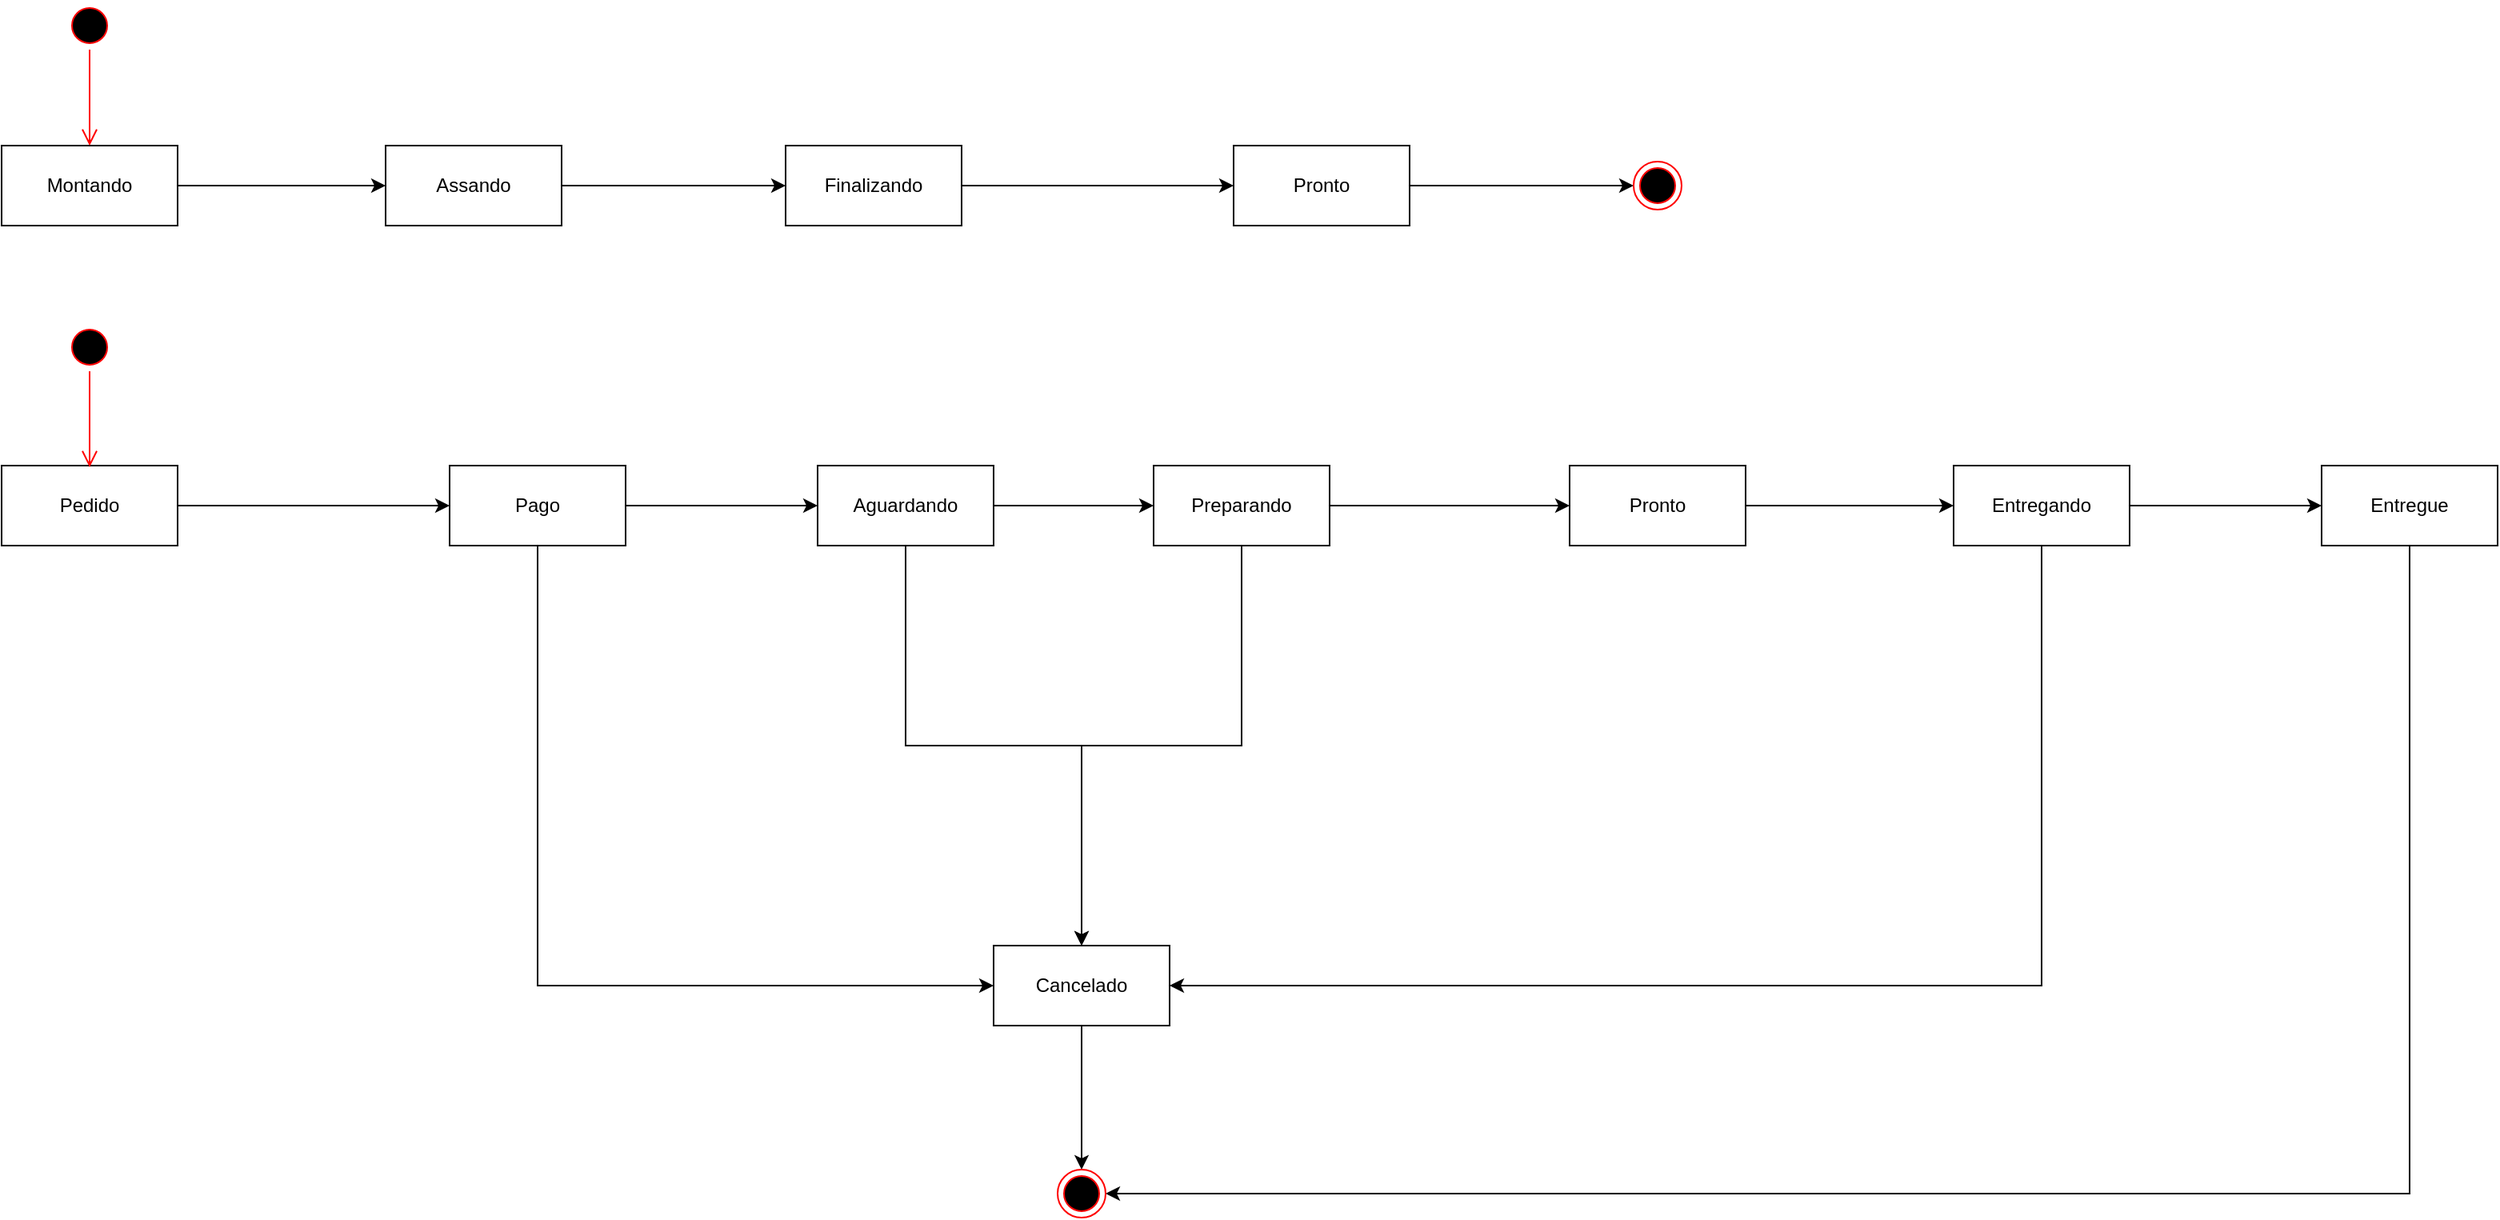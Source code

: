 <mxfile version="24.7.6">
  <diagram name="Página-1" id="KRl-CM3uU43zqfVS1uU_">
    <mxGraphModel dx="2036" dy="898" grid="1" gridSize="10" guides="1" tooltips="1" connect="1" arrows="1" fold="1" page="1" pageScale="1" pageWidth="1169" pageHeight="827" math="0" shadow="0">
      <root>
        <mxCell id="0" />
        <mxCell id="1" parent="0" />
        <mxCell id="ZlBV5f1DdUsab7bZ8xmu-37" style="edgeStyle=orthogonalEdgeStyle;rounded=0;orthogonalLoop=1;jettySize=auto;html=1;exitX=1;exitY=0.5;exitDx=0;exitDy=0;entryX=0;entryY=0.5;entryDx=0;entryDy=0;" edge="1" parent="1" source="ZlBV5f1DdUsab7bZ8xmu-5" target="ZlBV5f1DdUsab7bZ8xmu-16">
          <mxGeometry relative="1" as="geometry" />
        </mxCell>
        <mxCell id="ZlBV5f1DdUsab7bZ8xmu-5" value="Pedido" style="html=1;whiteSpace=wrap;" vertex="1" parent="1">
          <mxGeometry x="70" y="310" width="110" height="50" as="geometry" />
        </mxCell>
        <mxCell id="ZlBV5f1DdUsab7bZ8xmu-38" style="edgeStyle=orthogonalEdgeStyle;rounded=0;orthogonalLoop=1;jettySize=auto;html=1;exitX=1;exitY=0.5;exitDx=0;exitDy=0;entryX=0;entryY=0.5;entryDx=0;entryDy=0;" edge="1" parent="1" source="ZlBV5f1DdUsab7bZ8xmu-16" target="ZlBV5f1DdUsab7bZ8xmu-31">
          <mxGeometry relative="1" as="geometry" />
        </mxCell>
        <mxCell id="ZlBV5f1DdUsab7bZ8xmu-45" style="edgeStyle=orthogonalEdgeStyle;rounded=0;orthogonalLoop=1;jettySize=auto;html=1;exitX=0.5;exitY=1;exitDx=0;exitDy=0;entryX=0;entryY=0.5;entryDx=0;entryDy=0;" edge="1" parent="1" source="ZlBV5f1DdUsab7bZ8xmu-16" target="ZlBV5f1DdUsab7bZ8xmu-52">
          <mxGeometry relative="1" as="geometry">
            <mxPoint x="740" y="595" as="targetPoint" />
          </mxGeometry>
        </mxCell>
        <mxCell id="ZlBV5f1DdUsab7bZ8xmu-16" value="Pago" style="html=1;whiteSpace=wrap;" vertex="1" parent="1">
          <mxGeometry x="350" y="310" width="110" height="50" as="geometry" />
        </mxCell>
        <mxCell id="ZlBV5f1DdUsab7bZ8xmu-40" style="edgeStyle=orthogonalEdgeStyle;rounded=0;orthogonalLoop=1;jettySize=auto;html=1;exitX=1;exitY=0.5;exitDx=0;exitDy=0;entryX=0;entryY=0.5;entryDx=0;entryDy=0;" edge="1" parent="1" source="ZlBV5f1DdUsab7bZ8xmu-21" target="ZlBV5f1DdUsab7bZ8xmu-23">
          <mxGeometry relative="1" as="geometry" />
        </mxCell>
        <mxCell id="ZlBV5f1DdUsab7bZ8xmu-47" style="edgeStyle=orthogonalEdgeStyle;rounded=0;orthogonalLoop=1;jettySize=auto;html=1;exitX=0.5;exitY=1;exitDx=0;exitDy=0;entryX=0.5;entryY=0;entryDx=0;entryDy=0;" edge="1" parent="1" source="ZlBV5f1DdUsab7bZ8xmu-21" target="ZlBV5f1DdUsab7bZ8xmu-52">
          <mxGeometry relative="1" as="geometry">
            <mxPoint x="820" y="595" as="targetPoint" />
          </mxGeometry>
        </mxCell>
        <mxCell id="ZlBV5f1DdUsab7bZ8xmu-21" value="Preparando" style="html=1;whiteSpace=wrap;" vertex="1" parent="1">
          <mxGeometry x="790" y="310" width="110" height="50" as="geometry" />
        </mxCell>
        <mxCell id="ZlBV5f1DdUsab7bZ8xmu-41" style="edgeStyle=orthogonalEdgeStyle;rounded=0;orthogonalLoop=1;jettySize=auto;html=1;exitX=1;exitY=0.5;exitDx=0;exitDy=0;entryX=0;entryY=0.5;entryDx=0;entryDy=0;" edge="1" parent="1" source="ZlBV5f1DdUsab7bZ8xmu-23" target="ZlBV5f1DdUsab7bZ8xmu-26">
          <mxGeometry relative="1" as="geometry" />
        </mxCell>
        <mxCell id="ZlBV5f1DdUsab7bZ8xmu-23" value="Pronto" style="html=1;whiteSpace=wrap;" vertex="1" parent="1">
          <mxGeometry x="1050" y="310" width="110" height="50" as="geometry" />
        </mxCell>
        <mxCell id="ZlBV5f1DdUsab7bZ8xmu-42" style="edgeStyle=orthogonalEdgeStyle;rounded=0;orthogonalLoop=1;jettySize=auto;html=1;exitX=1;exitY=0.5;exitDx=0;exitDy=0;entryX=0;entryY=0.5;entryDx=0;entryDy=0;" edge="1" parent="1" source="ZlBV5f1DdUsab7bZ8xmu-26" target="ZlBV5f1DdUsab7bZ8xmu-29">
          <mxGeometry relative="1" as="geometry" />
        </mxCell>
        <mxCell id="ZlBV5f1DdUsab7bZ8xmu-48" style="edgeStyle=orthogonalEdgeStyle;rounded=0;orthogonalLoop=1;jettySize=auto;html=1;exitX=0.5;exitY=1;exitDx=0;exitDy=0;entryX=1;entryY=0.5;entryDx=0;entryDy=0;" edge="1" parent="1" source="ZlBV5f1DdUsab7bZ8xmu-26" target="ZlBV5f1DdUsab7bZ8xmu-52">
          <mxGeometry relative="1" as="geometry">
            <mxPoint x="820" y="595" as="targetPoint" />
          </mxGeometry>
        </mxCell>
        <mxCell id="ZlBV5f1DdUsab7bZ8xmu-26" value="Entregando" style="html=1;whiteSpace=wrap;" vertex="1" parent="1">
          <mxGeometry x="1290" y="310" width="110" height="50" as="geometry" />
        </mxCell>
        <mxCell id="ZlBV5f1DdUsab7bZ8xmu-55" style="edgeStyle=orthogonalEdgeStyle;rounded=0;orthogonalLoop=1;jettySize=auto;html=1;exitX=0.5;exitY=1;exitDx=0;exitDy=0;entryX=1;entryY=0.5;entryDx=0;entryDy=0;" edge="1" parent="1" source="ZlBV5f1DdUsab7bZ8xmu-29" target="ZlBV5f1DdUsab7bZ8xmu-53">
          <mxGeometry relative="1" as="geometry" />
        </mxCell>
        <mxCell id="ZlBV5f1DdUsab7bZ8xmu-29" value="Entregue" style="html=1;whiteSpace=wrap;" vertex="1" parent="1">
          <mxGeometry x="1520" y="310" width="110" height="50" as="geometry" />
        </mxCell>
        <mxCell id="ZlBV5f1DdUsab7bZ8xmu-39" style="edgeStyle=orthogonalEdgeStyle;rounded=0;orthogonalLoop=1;jettySize=auto;html=1;exitX=1;exitY=0.5;exitDx=0;exitDy=0;entryX=0;entryY=0.5;entryDx=0;entryDy=0;" edge="1" parent="1" source="ZlBV5f1DdUsab7bZ8xmu-31" target="ZlBV5f1DdUsab7bZ8xmu-21">
          <mxGeometry relative="1" as="geometry" />
        </mxCell>
        <mxCell id="ZlBV5f1DdUsab7bZ8xmu-46" style="edgeStyle=orthogonalEdgeStyle;rounded=0;orthogonalLoop=1;jettySize=auto;html=1;exitX=0.5;exitY=1;exitDx=0;exitDy=0;entryX=0.5;entryY=0;entryDx=0;entryDy=0;" edge="1" parent="1" source="ZlBV5f1DdUsab7bZ8xmu-31" target="ZlBV5f1DdUsab7bZ8xmu-52">
          <mxGeometry relative="1" as="geometry">
            <mxPoint x="780" y="560" as="targetPoint" />
          </mxGeometry>
        </mxCell>
        <mxCell id="ZlBV5f1DdUsab7bZ8xmu-31" value="Aguardando" style="html=1;whiteSpace=wrap;" vertex="1" parent="1">
          <mxGeometry x="580" y="310" width="110" height="50" as="geometry" />
        </mxCell>
        <mxCell id="ZlBV5f1DdUsab7bZ8xmu-54" style="edgeStyle=orthogonalEdgeStyle;rounded=0;orthogonalLoop=1;jettySize=auto;html=1;exitX=0.5;exitY=1;exitDx=0;exitDy=0;entryX=0.5;entryY=0;entryDx=0;entryDy=0;" edge="1" parent="1" source="ZlBV5f1DdUsab7bZ8xmu-52" target="ZlBV5f1DdUsab7bZ8xmu-53">
          <mxGeometry relative="1" as="geometry" />
        </mxCell>
        <mxCell id="ZlBV5f1DdUsab7bZ8xmu-52" value="Cancelado" style="html=1;whiteSpace=wrap;" vertex="1" parent="1">
          <mxGeometry x="690" y="610" width="110" height="50" as="geometry" />
        </mxCell>
        <mxCell id="ZlBV5f1DdUsab7bZ8xmu-53" value="" style="ellipse;html=1;shape=endState;fillColor=#000000;strokeColor=#ff0000;" vertex="1" parent="1">
          <mxGeometry x="730" y="750" width="30" height="30" as="geometry" />
        </mxCell>
        <mxCell id="ZlBV5f1DdUsab7bZ8xmu-57" value="" style="ellipse;html=1;shape=startState;fillColor=#000000;strokeColor=#ff0000;" vertex="1" parent="1">
          <mxGeometry x="110" y="221" width="30" height="30" as="geometry" />
        </mxCell>
        <mxCell id="ZlBV5f1DdUsab7bZ8xmu-58" value="" style="edgeStyle=orthogonalEdgeStyle;html=1;verticalAlign=bottom;endArrow=open;endSize=8;strokeColor=#ff0000;rounded=0;" edge="1" source="ZlBV5f1DdUsab7bZ8xmu-57" parent="1">
          <mxGeometry relative="1" as="geometry">
            <mxPoint x="125" y="311" as="targetPoint" />
          </mxGeometry>
        </mxCell>
        <mxCell id="ZlBV5f1DdUsab7bZ8xmu-73" style="edgeStyle=orthogonalEdgeStyle;rounded=0;orthogonalLoop=1;jettySize=auto;html=1;exitX=1;exitY=0.5;exitDx=0;exitDy=0;entryX=0;entryY=0.5;entryDx=0;entryDy=0;" edge="1" parent="1" source="ZlBV5f1DdUsab7bZ8xmu-59" target="ZlBV5f1DdUsab7bZ8xmu-62">
          <mxGeometry relative="1" as="geometry" />
        </mxCell>
        <mxCell id="ZlBV5f1DdUsab7bZ8xmu-59" value="Assando" style="html=1;whiteSpace=wrap;" vertex="1" parent="1">
          <mxGeometry x="310" y="110" width="110" height="50" as="geometry" />
        </mxCell>
        <mxCell id="ZlBV5f1DdUsab7bZ8xmu-72" style="edgeStyle=orthogonalEdgeStyle;rounded=0;orthogonalLoop=1;jettySize=auto;html=1;exitX=1;exitY=0.5;exitDx=0;exitDy=0;entryX=0;entryY=0.5;entryDx=0;entryDy=0;" edge="1" parent="1" source="ZlBV5f1DdUsab7bZ8xmu-60" target="ZlBV5f1DdUsab7bZ8xmu-59">
          <mxGeometry relative="1" as="geometry" />
        </mxCell>
        <mxCell id="ZlBV5f1DdUsab7bZ8xmu-60" value="Montando" style="html=1;whiteSpace=wrap;" vertex="1" parent="1">
          <mxGeometry x="70" y="110" width="110" height="50" as="geometry" />
        </mxCell>
        <mxCell id="ZlBV5f1DdUsab7bZ8xmu-74" style="edgeStyle=orthogonalEdgeStyle;rounded=0;orthogonalLoop=1;jettySize=auto;html=1;exitX=1;exitY=0.5;exitDx=0;exitDy=0;" edge="1" parent="1" source="ZlBV5f1DdUsab7bZ8xmu-62">
          <mxGeometry relative="1" as="geometry">
            <mxPoint x="840" y="135" as="targetPoint" />
          </mxGeometry>
        </mxCell>
        <mxCell id="ZlBV5f1DdUsab7bZ8xmu-62" value="Finalizando" style="html=1;whiteSpace=wrap;" vertex="1" parent="1">
          <mxGeometry x="560" y="110" width="110" height="50" as="geometry" />
        </mxCell>
        <mxCell id="ZlBV5f1DdUsab7bZ8xmu-70" value="" style="ellipse;html=1;shape=startState;fillColor=#000000;strokeColor=#ff0000;" vertex="1" parent="1">
          <mxGeometry x="110" y="20" width="30" height="30" as="geometry" />
        </mxCell>
        <mxCell id="ZlBV5f1DdUsab7bZ8xmu-71" value="" style="edgeStyle=orthogonalEdgeStyle;html=1;verticalAlign=bottom;endArrow=open;endSize=8;strokeColor=#ff0000;rounded=0;" edge="1" source="ZlBV5f1DdUsab7bZ8xmu-70" parent="1">
          <mxGeometry relative="1" as="geometry">
            <mxPoint x="125" y="110" as="targetPoint" />
          </mxGeometry>
        </mxCell>
        <mxCell id="ZlBV5f1DdUsab7bZ8xmu-77" style="edgeStyle=orthogonalEdgeStyle;rounded=0;orthogonalLoop=1;jettySize=auto;html=1;exitX=1;exitY=0.5;exitDx=0;exitDy=0;entryX=0;entryY=0.5;entryDx=0;entryDy=0;" edge="1" parent="1" source="ZlBV5f1DdUsab7bZ8xmu-75" target="ZlBV5f1DdUsab7bZ8xmu-76">
          <mxGeometry relative="1" as="geometry" />
        </mxCell>
        <mxCell id="ZlBV5f1DdUsab7bZ8xmu-75" value="Pronto" style="html=1;whiteSpace=wrap;" vertex="1" parent="1">
          <mxGeometry x="840" y="110" width="110" height="50" as="geometry" />
        </mxCell>
        <mxCell id="ZlBV5f1DdUsab7bZ8xmu-76" value="" style="ellipse;html=1;shape=endState;fillColor=#000000;strokeColor=#ff0000;" vertex="1" parent="1">
          <mxGeometry x="1090" y="120" width="30" height="30" as="geometry" />
        </mxCell>
      </root>
    </mxGraphModel>
  </diagram>
</mxfile>
